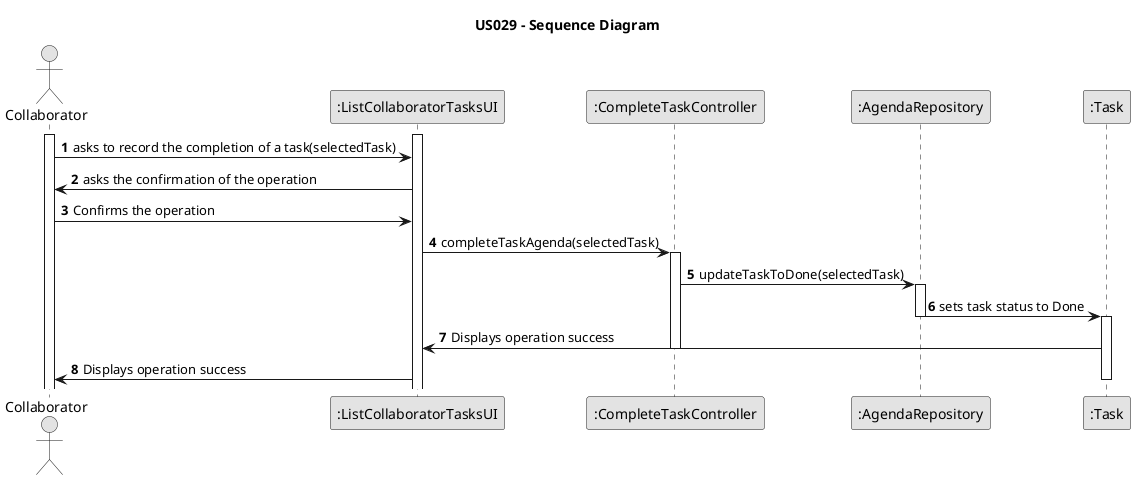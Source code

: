 @startuml
skinparam monochrome true
skinparam packageStyle rectangle
skinparam shadowing false

title US029 - Sequence Diagram

autonumber
actor "Collaborator" as Collaborator
participant ":ListCollaboratorTasksUI" as UI
participant ":CompleteTaskController" as CTRL
participant ":AgendaRepository" as REPO
participant ":Task" as Task

activate Collaborator
activate UI
Collaborator -> UI: asks to record the completion of a task(selectedTask)
UI -> Collaborator: asks the confirmation of the operation
Collaborator -> UI: Confirms the operation
UI -> CTRL: completeTaskAgenda(selectedTask)

activate CTRL
CTRL -> REPO: updateTaskToDone(selectedTask)

    activate REPO
    REPO -> Task: sets task status to Done
    deactivate REPO

activate Task

Task -> UI: Displays operation success
deactivate CTRL
UI -> Collaborator: Displays operation success

deactivate Task

@enduml